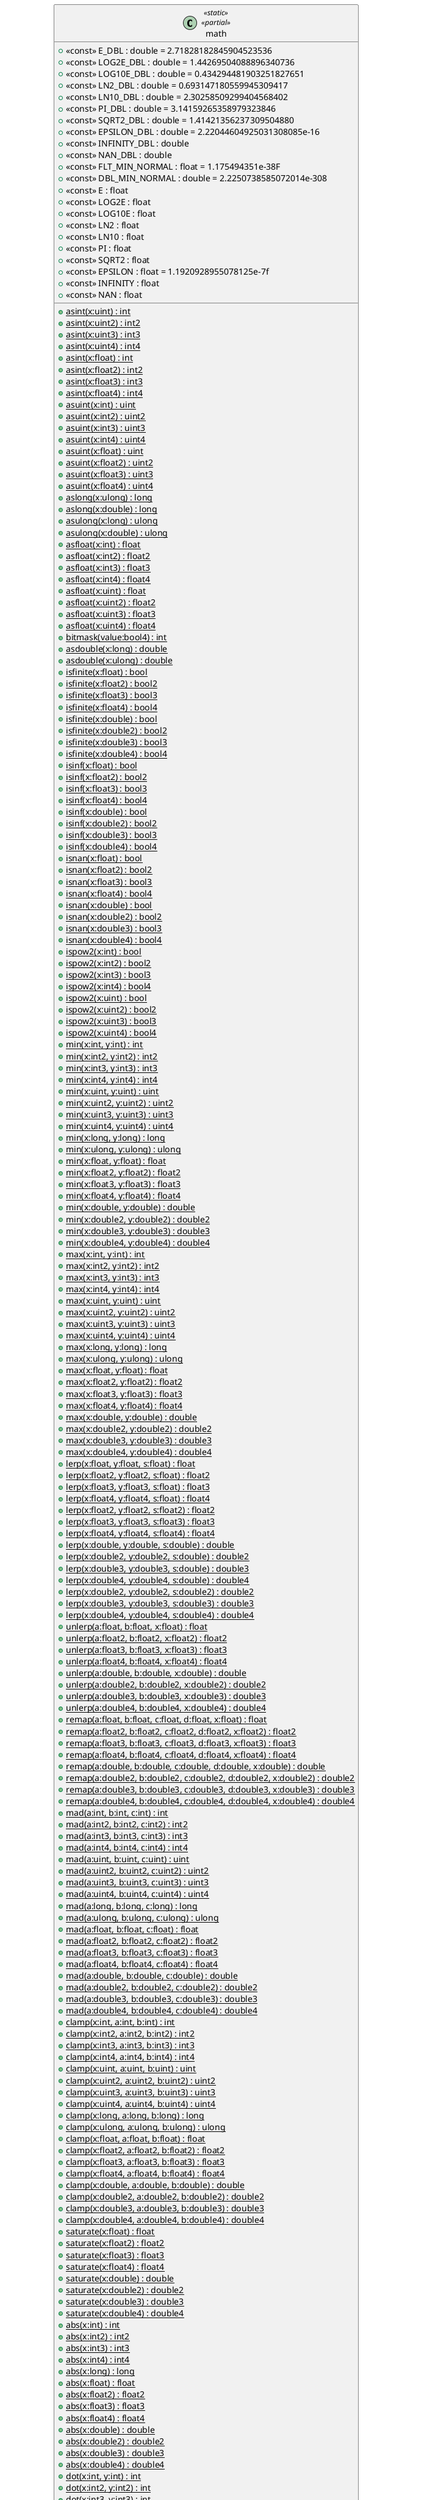 @startuml
class math <<static>> <<partial>> {
    + <<const>> E_DBL : double = 2.71828182845904523536
    + <<const>> LOG2E_DBL : double = 1.44269504088896340736
    + <<const>> LOG10E_DBL : double = 0.434294481903251827651
    + <<const>> LN2_DBL : double = 0.693147180559945309417
    + <<const>> LN10_DBL : double = 2.30258509299404568402
    + <<const>> PI_DBL : double = 3.14159265358979323846
    + <<const>> SQRT2_DBL : double = 1.41421356237309504880
    + <<const>> EPSILON_DBL : double = 2.22044604925031308085e-16
    + <<const>> INFINITY_DBL : double
    + <<const>> NAN_DBL : double
    + <<const>> FLT_MIN_NORMAL : float = 1.175494351e-38F
    + <<const>> DBL_MIN_NORMAL : double = 2.2250738585072014e-308
    + <<const>> E : float
    + <<const>> LOG2E : float
    + <<const>> LOG10E : float
    + <<const>> LN2 : float
    + <<const>> LN10 : float
    + <<const>> PI : float
    + <<const>> SQRT2 : float
    + <<const>> EPSILON : float = 1.1920928955078125e-7f
    + <<const>> INFINITY : float
    + <<const>> NAN : float
    + {static} asint(x:uint) : int
    + {static} asint(x:uint2) : int2
    + {static} asint(x:uint3) : int3
    + {static} asint(x:uint4) : int4
    + {static} asint(x:float) : int
    + {static} asint(x:float2) : int2
    + {static} asint(x:float3) : int3
    + {static} asint(x:float4) : int4
    + {static} asuint(x:int) : uint
    + {static} asuint(x:int2) : uint2
    + {static} asuint(x:int3) : uint3
    + {static} asuint(x:int4) : uint4
    + {static} asuint(x:float) : uint
    + {static} asuint(x:float2) : uint2
    + {static} asuint(x:float3) : uint3
    + {static} asuint(x:float4) : uint4
    + {static} aslong(x:ulong) : long
    + {static} aslong(x:double) : long
    + {static} asulong(x:long) : ulong
    + {static} asulong(x:double) : ulong
    + {static} asfloat(x:int) : float
    + {static} asfloat(x:int2) : float2
    + {static} asfloat(x:int3) : float3
    + {static} asfloat(x:int4) : float4
    + {static} asfloat(x:uint) : float
    + {static} asfloat(x:uint2) : float2
    + {static} asfloat(x:uint3) : float3
    + {static} asfloat(x:uint4) : float4
    + {static} bitmask(value:bool4) : int
    + {static} asdouble(x:long) : double
    + {static} asdouble(x:ulong) : double
    + {static} isfinite(x:float) : bool
    + {static} isfinite(x:float2) : bool2
    + {static} isfinite(x:float3) : bool3
    + {static} isfinite(x:float4) : bool4
    + {static} isfinite(x:double) : bool
    + {static} isfinite(x:double2) : bool2
    + {static} isfinite(x:double3) : bool3
    + {static} isfinite(x:double4) : bool4
    + {static} isinf(x:float) : bool
    + {static} isinf(x:float2) : bool2
    + {static} isinf(x:float3) : bool3
    + {static} isinf(x:float4) : bool4
    + {static} isinf(x:double) : bool
    + {static} isinf(x:double2) : bool2
    + {static} isinf(x:double3) : bool3
    + {static} isinf(x:double4) : bool4
    + {static} isnan(x:float) : bool
    + {static} isnan(x:float2) : bool2
    + {static} isnan(x:float3) : bool3
    + {static} isnan(x:float4) : bool4
    + {static} isnan(x:double) : bool
    + {static} isnan(x:double2) : bool2
    + {static} isnan(x:double3) : bool3
    + {static} isnan(x:double4) : bool4
    + {static} ispow2(x:int) : bool
    + {static} ispow2(x:int2) : bool2
    + {static} ispow2(x:int3) : bool3
    + {static} ispow2(x:int4) : bool4
    + {static} ispow2(x:uint) : bool
    + {static} ispow2(x:uint2) : bool2
    + {static} ispow2(x:uint3) : bool3
    + {static} ispow2(x:uint4) : bool4
    + {static} min(x:int, y:int) : int
    + {static} min(x:int2, y:int2) : int2
    + {static} min(x:int3, y:int3) : int3
    + {static} min(x:int4, y:int4) : int4
    + {static} min(x:uint, y:uint) : uint
    + {static} min(x:uint2, y:uint2) : uint2
    + {static} min(x:uint3, y:uint3) : uint3
    + {static} min(x:uint4, y:uint4) : uint4
    + {static} min(x:long, y:long) : long
    + {static} min(x:ulong, y:ulong) : ulong
    + {static} min(x:float, y:float) : float
    + {static} min(x:float2, y:float2) : float2
    + {static} min(x:float3, y:float3) : float3
    + {static} min(x:float4, y:float4) : float4
    + {static} min(x:double, y:double) : double
    + {static} min(x:double2, y:double2) : double2
    + {static} min(x:double3, y:double3) : double3
    + {static} min(x:double4, y:double4) : double4
    + {static} max(x:int, y:int) : int
    + {static} max(x:int2, y:int2) : int2
    + {static} max(x:int3, y:int3) : int3
    + {static} max(x:int4, y:int4) : int4
    + {static} max(x:uint, y:uint) : uint
    + {static} max(x:uint2, y:uint2) : uint2
    + {static} max(x:uint3, y:uint3) : uint3
    + {static} max(x:uint4, y:uint4) : uint4
    + {static} max(x:long, y:long) : long
    + {static} max(x:ulong, y:ulong) : ulong
    + {static} max(x:float, y:float) : float
    + {static} max(x:float2, y:float2) : float2
    + {static} max(x:float3, y:float3) : float3
    + {static} max(x:float4, y:float4) : float4
    + {static} max(x:double, y:double) : double
    + {static} max(x:double2, y:double2) : double2
    + {static} max(x:double3, y:double3) : double3
    + {static} max(x:double4, y:double4) : double4
    + {static} lerp(x:float, y:float, s:float) : float
    + {static} lerp(x:float2, y:float2, s:float) : float2
    + {static} lerp(x:float3, y:float3, s:float) : float3
    + {static} lerp(x:float4, y:float4, s:float) : float4
    + {static} lerp(x:float2, y:float2, s:float2) : float2
    + {static} lerp(x:float3, y:float3, s:float3) : float3
    + {static} lerp(x:float4, y:float4, s:float4) : float4
    + {static} lerp(x:double, y:double, s:double) : double
    + {static} lerp(x:double2, y:double2, s:double) : double2
    + {static} lerp(x:double3, y:double3, s:double) : double3
    + {static} lerp(x:double4, y:double4, s:double) : double4
    + {static} lerp(x:double2, y:double2, s:double2) : double2
    + {static} lerp(x:double3, y:double3, s:double3) : double3
    + {static} lerp(x:double4, y:double4, s:double4) : double4
    + {static} unlerp(a:float, b:float, x:float) : float
    + {static} unlerp(a:float2, b:float2, x:float2) : float2
    + {static} unlerp(a:float3, b:float3, x:float3) : float3
    + {static} unlerp(a:float4, b:float4, x:float4) : float4
    + {static} unlerp(a:double, b:double, x:double) : double
    + {static} unlerp(a:double2, b:double2, x:double2) : double2
    + {static} unlerp(a:double3, b:double3, x:double3) : double3
    + {static} unlerp(a:double4, b:double4, x:double4) : double4
    + {static} remap(a:float, b:float, c:float, d:float, x:float) : float
    + {static} remap(a:float2, b:float2, c:float2, d:float2, x:float2) : float2
    + {static} remap(a:float3, b:float3, c:float3, d:float3, x:float3) : float3
    + {static} remap(a:float4, b:float4, c:float4, d:float4, x:float4) : float4
    + {static} remap(a:double, b:double, c:double, d:double, x:double) : double
    + {static} remap(a:double2, b:double2, c:double2, d:double2, x:double2) : double2
    + {static} remap(a:double3, b:double3, c:double3, d:double3, x:double3) : double3
    + {static} remap(a:double4, b:double4, c:double4, d:double4, x:double4) : double4
    + {static} mad(a:int, b:int, c:int) : int
    + {static} mad(a:int2, b:int2, c:int2) : int2
    + {static} mad(a:int3, b:int3, c:int3) : int3
    + {static} mad(a:int4, b:int4, c:int4) : int4
    + {static} mad(a:uint, b:uint, c:uint) : uint
    + {static} mad(a:uint2, b:uint2, c:uint2) : uint2
    + {static} mad(a:uint3, b:uint3, c:uint3) : uint3
    + {static} mad(a:uint4, b:uint4, c:uint4) : uint4
    + {static} mad(a:long, b:long, c:long) : long
    + {static} mad(a:ulong, b:ulong, c:ulong) : ulong
    + {static} mad(a:float, b:float, c:float) : float
    + {static} mad(a:float2, b:float2, c:float2) : float2
    + {static} mad(a:float3, b:float3, c:float3) : float3
    + {static} mad(a:float4, b:float4, c:float4) : float4
    + {static} mad(a:double, b:double, c:double) : double
    + {static} mad(a:double2, b:double2, c:double2) : double2
    + {static} mad(a:double3, b:double3, c:double3) : double3
    + {static} mad(a:double4, b:double4, c:double4) : double4
    + {static} clamp(x:int, a:int, b:int) : int
    + {static} clamp(x:int2, a:int2, b:int2) : int2
    + {static} clamp(x:int3, a:int3, b:int3) : int3
    + {static} clamp(x:int4, a:int4, b:int4) : int4
    + {static} clamp(x:uint, a:uint, b:uint) : uint
    + {static} clamp(x:uint2, a:uint2, b:uint2) : uint2
    + {static} clamp(x:uint3, a:uint3, b:uint3) : uint3
    + {static} clamp(x:uint4, a:uint4, b:uint4) : uint4
    + {static} clamp(x:long, a:long, b:long) : long
    + {static} clamp(x:ulong, a:ulong, b:ulong) : ulong
    + {static} clamp(x:float, a:float, b:float) : float
    + {static} clamp(x:float2, a:float2, b:float2) : float2
    + {static} clamp(x:float3, a:float3, b:float3) : float3
    + {static} clamp(x:float4, a:float4, b:float4) : float4
    + {static} clamp(x:double, a:double, b:double) : double
    + {static} clamp(x:double2, a:double2, b:double2) : double2
    + {static} clamp(x:double3, a:double3, b:double3) : double3
    + {static} clamp(x:double4, a:double4, b:double4) : double4
    + {static} saturate(x:float) : float
    + {static} saturate(x:float2) : float2
    + {static} saturate(x:float3) : float3
    + {static} saturate(x:float4) : float4
    + {static} saturate(x:double) : double
    + {static} saturate(x:double2) : double2
    + {static} saturate(x:double3) : double3
    + {static} saturate(x:double4) : double4
    + {static} abs(x:int) : int
    + {static} abs(x:int2) : int2
    + {static} abs(x:int3) : int3
    + {static} abs(x:int4) : int4
    + {static} abs(x:long) : long
    + {static} abs(x:float) : float
    + {static} abs(x:float2) : float2
    + {static} abs(x:float3) : float3
    + {static} abs(x:float4) : float4
    + {static} abs(x:double) : double
    + {static} abs(x:double2) : double2
    + {static} abs(x:double3) : double3
    + {static} abs(x:double4) : double4
    + {static} dot(x:int, y:int) : int
    + {static} dot(x:int2, y:int2) : int
    + {static} dot(x:int3, y:int3) : int
    + {static} dot(x:int4, y:int4) : int
    + {static} dot(x:uint, y:uint) : uint
    + {static} dot(x:uint2, y:uint2) : uint
    + {static} dot(x:uint3, y:uint3) : uint
    + {static} dot(x:uint4, y:uint4) : uint
    + {static} dot(x:float, y:float) : float
    + {static} dot(x:float2, y:float2) : float
    + {static} dot(x:float3, y:float3) : float
    + {static} dot(x:float4, y:float4) : float
    + {static} dot(x:double, y:double) : double
    + {static} dot(x:double2, y:double2) : double
    + {static} dot(x:double3, y:double3) : double
    + {static} dot(x:double4, y:double4) : double
    + {static} tan(x:float) : float
    + {static} tan(x:float2) : float2
    + {static} tan(x:float3) : float3
    + {static} tan(x:float4) : float4
    + {static} tan(x:double) : double
    + {static} tan(x:double2) : double2
    + {static} tan(x:double3) : double3
    + {static} tan(x:double4) : double4
    + {static} tanh(x:float) : float
    + {static} tanh(x:float2) : float2
    + {static} tanh(x:float3) : float3
    + {static} tanh(x:float4) : float4
    + {static} tanh(x:double) : double
    + {static} tanh(x:double2) : double2
    + {static} tanh(x:double3) : double3
    + {static} tanh(x:double4) : double4
    + {static} atan(x:float) : float
    + {static} atan(x:float2) : float2
    + {static} atan(x:float3) : float3
    + {static} atan(x:float4) : float4
    + {static} atan(x:double) : double
    + {static} atan(x:double2) : double2
    + {static} atan(x:double3) : double3
    + {static} atan(x:double4) : double4
    + {static} atan2(y:float, x:float) : float
    + {static} atan2(y:float2, x:float2) : float2
    + {static} atan2(y:float3, x:float3) : float3
    + {static} atan2(y:float4, x:float4) : float4
    + {static} atan2(y:double, x:double) : double
    + {static} atan2(y:double2, x:double2) : double2
    + {static} atan2(y:double3, x:double3) : double3
    + {static} atan2(y:double4, x:double4) : double4
    + {static} cos(x:float) : float
    + {static} cos(x:float2) : float2
    + {static} cos(x:float3) : float3
    + {static} cos(x:float4) : float4
    + {static} cos(x:double) : double
    + {static} cos(x:double2) : double2
    + {static} cos(x:double3) : double3
    + {static} cos(x:double4) : double4
    + {static} cosh(x:float) : float
    + {static} cosh(x:float2) : float2
    + {static} cosh(x:float3) : float3
    + {static} cosh(x:float4) : float4
    + {static} cosh(x:double) : double
    + {static} cosh(x:double2) : double2
    + {static} cosh(x:double3) : double3
    + {static} cosh(x:double4) : double4
    + {static} acos(x:float) : float
    + {static} acos(x:float2) : float2
    + {static} acos(x:float3) : float3
    + {static} acos(x:float4) : float4
    + {static} acos(x:double) : double
    + {static} acos(x:double2) : double2
    + {static} acos(x:double3) : double3
    + {static} acos(x:double4) : double4
    + {static} sin(x:float) : float
    + {static} sin(x:float2) : float2
    + {static} sin(x:float3) : float3
    + {static} sin(x:float4) : float4
    + {static} sin(x:double) : double
    + {static} sin(x:double2) : double2
    + {static} sin(x:double3) : double3
    + {static} sin(x:double4) : double4
    + {static} sinh(x:float) : float
    + {static} sinh(x:float2) : float2
    + {static} sinh(x:float3) : float3
    + {static} sinh(x:float4) : float4
    + {static} sinh(x:double) : double
    + {static} sinh(x:double2) : double2
    + {static} sinh(x:double3) : double3
    + {static} sinh(x:double4) : double4
    + {static} asin(x:float) : float
    + {static} asin(x:float2) : float2
    + {static} asin(x:float3) : float3
    + {static} asin(x:float4) : float4
    + {static} asin(x:double) : double
    + {static} asin(x:double2) : double2
    + {static} asin(x:double3) : double3
    + {static} asin(x:double4) : double4
    + {static} floor(x:float) : float
    + {static} floor(x:float2) : float2
    + {static} floor(x:float3) : float3
    + {static} floor(x:float4) : float4
    + {static} floor(x:double) : double
    + {static} floor(x:double2) : double2
    + {static} floor(x:double3) : double3
    + {static} floor(x:double4) : double4
    + {static} ceil(x:float) : float
    + {static} ceil(x:float2) : float2
    + {static} ceil(x:float3) : float3
    + {static} ceil(x:float4) : float4
    + {static} ceil(x:double) : double
    + {static} ceil(x:double2) : double2
    + {static} ceil(x:double3) : double3
    + {static} ceil(x:double4) : double4
    + {static} round(x:float) : float
    + {static} round(x:float2) : float2
    + {static} round(x:float3) : float3
    + {static} round(x:float4) : float4
    + {static} round(x:double) : double
    + {static} round(x:double2) : double2
    + {static} round(x:double3) : double3
    + {static} round(x:double4) : double4
    + {static} trunc(x:float) : float
    + {static} trunc(x:float2) : float2
    + {static} trunc(x:float3) : float3
    + {static} trunc(x:float4) : float4
    + {static} trunc(x:double) : double
    + {static} trunc(x:double2) : double2
    + {static} trunc(x:double3) : double3
    + {static} trunc(x:double4) : double4
    + {static} frac(x:float) : float
    + {static} frac(x:float2) : float2
    + {static} frac(x:float3) : float3
    + {static} frac(x:float4) : float4
    + {static} frac(x:double) : double
    + {static} frac(x:double2) : double2
    + {static} frac(x:double3) : double3
    + {static} frac(x:double4) : double4
    + {static} rcp(x:float) : float
    + {static} rcp(x:float2) : float2
    + {static} rcp(x:float3) : float3
    + {static} rcp(x:float4) : float4
    + {static} rcp(x:double) : double
    + {static} rcp(x:double2) : double2
    + {static} rcp(x:double3) : double3
    + {static} rcp(x:double4) : double4
    + {static} sign(x:float) : float
    + {static} sign(x:float2) : float2
    + {static} sign(x:float3) : float3
    + {static} sign(x:float4) : float4
    + {static} sign(x:double) : double
    + {static} sign(x:double2) : double2
    + {static} sign(x:double3) : double3
    + {static} sign(x:double4) : double4
    + {static} pow(x:float, y:float) : float
    + {static} pow(x:float2, y:float2) : float2
    + {static} pow(x:float3, y:float3) : float3
    + {static} pow(x:float4, y:float4) : float4
    + {static} pow(x:double, y:double) : double
    + {static} pow(x:double2, y:double2) : double2
    + {static} pow(x:double3, y:double3) : double3
    + {static} pow(x:double4, y:double4) : double4
    + {static} exp(x:float) : float
    + {static} exp(x:float2) : float2
    + {static} exp(x:float3) : float3
    + {static} exp(x:float4) : float4
    + {static} exp(x:double) : double
    + {static} exp(x:double2) : double2
    + {static} exp(x:double3) : double3
    + {static} exp(x:double4) : double4
    + {static} exp2(x:float) : float
    + {static} exp2(x:float2) : float2
    + {static} exp2(x:float3) : float3
    + {static} exp2(x:float4) : float4
    + {static} exp2(x:double) : double
    + {static} exp2(x:double2) : double2
    + {static} exp2(x:double3) : double3
    + {static} exp2(x:double4) : double4
    + {static} exp10(x:float) : float
    + {static} exp10(x:float2) : float2
    + {static} exp10(x:float3) : float3
    + {static} exp10(x:float4) : float4
    + {static} exp10(x:double) : double
    + {static} exp10(x:double2) : double2
    + {static} exp10(x:double3) : double3
    + {static} exp10(x:double4) : double4
    + {static} log(x:float) : float
    + {static} log(x:float2) : float2
    + {static} log(x:float3) : float3
    + {static} log(x:float4) : float4
    + {static} log(x:double) : double
    + {static} log(x:double2) : double2
    + {static} log(x:double3) : double3
    + {static} log(x:double4) : double4
    + {static} log2(x:float) : float
    + {static} log2(x:float2) : float2
    + {static} log2(x:float3) : float3
    + {static} log2(x:float4) : float4
    + {static} log2(x:double) : double
    + {static} log2(x:double2) : double2
    + {static} log2(x:double3) : double3
    + {static} log2(x:double4) : double4
    + {static} log10(x:float) : float
    + {static} log10(x:float2) : float2
    + {static} log10(x:float3) : float3
    + {static} log10(x:float4) : float4
    + {static} log10(x:double) : double
    + {static} log10(x:double2) : double2
    + {static} log10(x:double3) : double3
    + {static} log10(x:double4) : double4
    + {static} fmod(x:float, y:float) : float
    + {static} fmod(x:float2, y:float2) : float2
    + {static} fmod(x:float3, y:float3) : float3
    + {static} fmod(x:float4, y:float4) : float4
    + {static} fmod(x:double, y:double) : double
    + {static} fmod(x:double2, y:double2) : double2
    + {static} fmod(x:double3, y:double3) : double3
    + {static} fmod(x:double4, y:double4) : double4
    + {static} modf(x:float, i:float) : float
    + {static} modf(x:float2, i:float2) : float2
    + {static} modf(x:float3, i:float3) : float3
    + {static} modf(x:float4, i:float4) : float4
    + {static} modf(x:double, i:double) : double
    + {static} modf(x:double2, i:double2) : double2
    + {static} modf(x:double3, i:double3) : double3
    + {static} modf(x:double4, i:double4) : double4
    + {static} sqrt(x:float) : float
    + {static} sqrt(x:float2) : float2
    + {static} sqrt(x:float3) : float3
    + {static} sqrt(x:float4) : float4
    + {static} sqrt(x:double) : double
    + {static} sqrt(x:double2) : double2
    + {static} sqrt(x:double3) : double3
    + {static} sqrt(x:double4) : double4
    + {static} rsqrt(x:float) : float
    + {static} rsqrt(x:float2) : float2
    + {static} rsqrt(x:float3) : float3
    + {static} rsqrt(x:float4) : float4
    + {static} rsqrt(x:double) : double
    + {static} rsqrt(x:double2) : double2
    + {static} rsqrt(x:double3) : double3
    + {static} rsqrt(x:double4) : double4
    + {static} normalize(x:float2) : float2
    + {static} normalize(x:float3) : float3
    + {static} normalize(x:float4) : float4
    + {static} normalize(x:double2) : double2
    + {static} normalize(x:double3) : double3
    + {static} normalize(x:double4) : double4
    {static} + normalizesafe(x:float2, defaultvalue:float2) : float2
    {static} + normalizesafe(x:float3, defaultvalue:float3) : float3
    {static} + normalizesafe(x:float4, defaultvalue:float4) : float4
    {static} + normalizesafe(x:double2, defaultvalue:double2) : double2
    {static} + normalizesafe(x:double3, defaultvalue:double3) : double3
    {static} + normalizesafe(x:double4, defaultvalue:double4) : double4
    + {static} length(x:float) : float
    + {static} length(x:float2) : float
    + {static} length(x:float3) : float
    + {static} length(x:float4) : float
    + {static} length(x:double) : double
    + {static} length(x:double2) : double
    + {static} length(x:double3) : double
    + {static} length(x:double4) : double
    + {static} lengthsq(x:float) : float
    + {static} lengthsq(x:float2) : float
    + {static} lengthsq(x:float3) : float
    + {static} lengthsq(x:float4) : float
    + {static} lengthsq(x:double) : double
    + {static} lengthsq(x:double2) : double
    + {static} lengthsq(x:double3) : double
    + {static} lengthsq(x:double4) : double
    + {static} distance(x:float, y:float) : float
    + {static} distance(x:float2, y:float2) : float
    + {static} distance(x:float3, y:float3) : float
    + {static} distance(x:float4, y:float4) : float
    + {static} distance(x:double, y:double) : double
    + {static} distance(x:double2, y:double2) : double
    + {static} distance(x:double3, y:double3) : double
    + {static} distance(x:double4, y:double4) : double
    + {static} distancesq(x:float, y:float) : float
    + {static} distancesq(x:float2, y:float2) : float
    + {static} distancesq(x:float3, y:float3) : float
    + {static} distancesq(x:float4, y:float4) : float
    + {static} distancesq(x:double, y:double) : double
    + {static} distancesq(x:double2, y:double2) : double
    + {static} distancesq(x:double3, y:double3) : double
    + {static} distancesq(x:double4, y:double4) : double
    + {static} cross(x:float3, y:float3) : float3
    + {static} cross(x:double3, y:double3) : double3
    + {static} smoothstep(a:float, b:float, x:float) : float
    + {static} smoothstep(a:float2, b:float2, x:float2) : float2
    + {static} smoothstep(a:float3, b:float3, x:float3) : float3
    + {static} smoothstep(a:float4, b:float4, x:float4) : float4
    + {static} smoothstep(a:double, b:double, x:double) : double
    + {static} smoothstep(a:double2, b:double2, x:double2) : double2
    + {static} smoothstep(a:double3, b:double3, x:double3) : double3
    + {static} smoothstep(a:double4, b:double4, x:double4) : double4
    + {static} any(x:bool2) : bool
    + {static} any(x:bool3) : bool
    + {static} any(x:bool4) : bool
    + {static} any(x:int2) : bool
    + {static} any(x:int3) : bool
    + {static} any(x:int4) : bool
    + {static} any(x:uint2) : bool
    + {static} any(x:uint3) : bool
    + {static} any(x:uint4) : bool
    + {static} any(x:float2) : bool
    + {static} any(x:float3) : bool
    + {static} any(x:float4) : bool
    + {static} any(x:double2) : bool
    + {static} any(x:double3) : bool
    + {static} any(x:double4) : bool
    + {static} all(x:bool2) : bool
    + {static} all(x:bool3) : bool
    + {static} all(x:bool4) : bool
    + {static} all(x:int2) : bool
    + {static} all(x:int3) : bool
    + {static} all(x:int4) : bool
    + {static} all(x:uint2) : bool
    + {static} all(x:uint3) : bool
    + {static} all(x:uint4) : bool
    + {static} all(x:float2) : bool
    + {static} all(x:float3) : bool
    + {static} all(x:float4) : bool
    + {static} all(x:double2) : bool
    + {static} all(x:double3) : bool
    + {static} all(x:double4) : bool
    + {static} select(a:int, b:int, c:bool) : int
    + {static} select(a:int2, b:int2, c:bool) : int2
    + {static} select(a:int3, b:int3, c:bool) : int3
    + {static} select(a:int4, b:int4, c:bool) : int4
    + {static} select(a:int2, b:int2, c:bool2) : int2
    + {static} select(a:int3, b:int3, c:bool3) : int3
    + {static} select(a:int4, b:int4, c:bool4) : int4
    + {static} select(a:uint, b:uint, c:bool) : uint
    + {static} select(a:uint2, b:uint2, c:bool) : uint2
    + {static} select(a:uint3, b:uint3, c:bool) : uint3
    + {static} select(a:uint4, b:uint4, c:bool) : uint4
    + {static} select(a:uint2, b:uint2, c:bool2) : uint2
    + {static} select(a:uint3, b:uint3, c:bool3) : uint3
    + {static} select(a:uint4, b:uint4, c:bool4) : uint4
    + {static} select(a:long, b:long, c:bool) : long
    + {static} select(a:ulong, b:ulong, c:bool) : ulong
    + {static} select(a:float, b:float, c:bool) : float
    + {static} select(a:float2, b:float2, c:bool) : float2
    + {static} select(a:float3, b:float3, c:bool) : float3
    + {static} select(a:float4, b:float4, c:bool) : float4
    + {static} select(a:float2, b:float2, c:bool2) : float2
    + {static} select(a:float3, b:float3, c:bool3) : float3
    + {static} select(a:float4, b:float4, c:bool4) : float4
    + {static} select(a:double, b:double, c:bool) : double
    + {static} select(a:double2, b:double2, c:bool) : double2
    + {static} select(a:double3, b:double3, c:bool) : double3
    + {static} select(a:double4, b:double4, c:bool) : double4
    + {static} select(a:double2, b:double2, c:bool2) : double2
    + {static} select(a:double3, b:double3, c:bool3) : double3
    + {static} select(a:double4, b:double4, c:bool4) : double4
    + {static} step(y:float, x:float) : float
    + {static} step(y:float2, x:float2) : float2
    + {static} step(y:float3, x:float3) : float3
    + {static} step(y:float4, x:float4) : float4
    + {static} step(y:double, x:double) : double
    + {static} step(y:double2, x:double2) : double2
    + {static} step(y:double3, x:double3) : double3
    + {static} step(y:double4, x:double4) : double4
    + {static} reflect(i:float2, n:float2) : float2
    + {static} reflect(i:float3, n:float3) : float3
    + {static} reflect(i:float4, n:float4) : float4
    + {static} reflect(i:double2, n:double2) : double2
    + {static} reflect(i:double3, n:double3) : double3
    + {static} reflect(i:double4, n:double4) : double4
    + {static} refract(i:float2, n:float2, eta:float) : float2
    + {static} refract(i:float3, n:float3, eta:float) : float3
    + {static} refract(i:float4, n:float4, eta:float) : float4
    + {static} refract(i:double2, n:double2, eta:double) : double2
    + {static} refract(i:double3, n:double3, eta:double) : double3
    + {static} refract(i:double4, n:double4, eta:double) : double4
    + {static} project(a:float2, b:float2) : float2
    + {static} project(a:float3, b:float3) : float3
    + {static} project(a:float4, b:float4) : float4
    + {static} projectsafe(a:float2, b:float2, defaultValue:float2) : float2
    + {static} projectsafe(a:float3, b:float3, defaultValue:float3) : float3
    + {static} projectsafe(a:float4, b:float4, defaultValue:float4) : float4
    + {static} project(a:double2, b:double2) : double2
    + {static} project(a:double3, b:double3) : double3
    + {static} project(a:double4, b:double4) : double4
    + {static} projectsafe(a:double2, b:double2, defaultValue:double2) : double2
    + {static} projectsafe(a:double3, b:double3, defaultValue:double3) : double3
    + {static} projectsafe(a:double4, b:double4, defaultValue:double4) : double4
    + {static} faceforward(n:float2, i:float2, ng:float2) : float2
    + {static} faceforward(n:float3, i:float3, ng:float3) : float3
    + {static} faceforward(n:float4, i:float4, ng:float4) : float4
    + {static} faceforward(n:double2, i:double2, ng:double2) : double2
    + {static} faceforward(n:double3, i:double3, ng:double3) : double3
    + {static} faceforward(n:double4, i:double4, ng:double4) : double4
    + {static} sincos(x:float, s:float, c:float) : void
    + {static} sincos(x:float2, s:float2, c:float2) : void
    + {static} sincos(x:float3, s:float3, c:float3) : void
    + {static} sincos(x:float4, s:float4, c:float4) : void
    + {static} sincos(x:double, s:double, c:double) : void
    + {static} sincos(x:double2, s:double2, c:double2) : void
    + {static} sincos(x:double3, s:double3, c:double3) : void
    + {static} sincos(x:double4, s:double4, c:double4) : void
    + {static} countbits(x:int) : int
    + {static} countbits(x:int2) : int2
    + {static} countbits(x:int3) : int3
    + {static} countbits(x:int4) : int4
    + {static} countbits(x:uint) : int
    + {static} countbits(x:uint2) : int2
    + {static} countbits(x:uint3) : int3
    + {static} countbits(x:uint4) : int4
    + {static} countbits(x:ulong) : int
    + {static} countbits(x:long) : int
    + {static} lzcnt(x:int) : int
    + {static} lzcnt(x:int2) : int2
    + {static} lzcnt(x:int3) : int3
    + {static} lzcnt(x:int4) : int4
    + {static} lzcnt(x:uint) : int
    + {static} lzcnt(x:uint2) : int2
    + {static} lzcnt(x:uint3) : int3
    + {static} lzcnt(x:uint4) : int4
    + {static} lzcnt(x:long) : int
    + {static} lzcnt(x:ulong) : int
    + {static} tzcnt(x:int) : int
    + {static} tzcnt(x:int2) : int2
    + {static} tzcnt(x:int3) : int3
    + {static} tzcnt(x:int4) : int4
    + {static} tzcnt(x:uint) : int
    + {static} tzcnt(x:uint2) : int2
    + {static} tzcnt(x:uint3) : int3
    + {static} tzcnt(x:uint4) : int4
    + {static} tzcnt(x:long) : int
    + {static} tzcnt(x:ulong) : int
    + {static} reversebits(x:int) : int
    + {static} reversebits(x:int2) : int2
    + {static} reversebits(x:int3) : int3
    + {static} reversebits(x:int4) : int4
    + {static} reversebits(x:uint) : uint
    + {static} reversebits(x:uint2) : uint2
    + {static} reversebits(x:uint3) : uint3
    + {static} reversebits(x:uint4) : uint4
    + {static} reversebits(x:long) : long
    + {static} reversebits(x:ulong) : ulong
    + {static} rol(x:int, n:int) : int
    + {static} rol(x:int2, n:int) : int2
    + {static} rol(x:int3, n:int) : int3
    + {static} rol(x:int4, n:int) : int4
    + {static} rol(x:uint, n:int) : uint
    + {static} rol(x:uint2, n:int) : uint2
    + {static} rol(x:uint3, n:int) : uint3
    + {static} rol(x:uint4, n:int) : uint4
    + {static} rol(x:long, n:int) : long
    + {static} rol(x:ulong, n:int) : ulong
    + {static} ror(x:int, n:int) : int
    + {static} ror(x:int2, n:int) : int2
    + {static} ror(x:int3, n:int) : int3
    + {static} ror(x:int4, n:int) : int4
    + {static} ror(x:uint, n:int) : uint
    + {static} ror(x:uint2, n:int) : uint2
    + {static} ror(x:uint3, n:int) : uint3
    + {static} ror(x:uint4, n:int) : uint4
    + {static} ror(x:long, n:int) : long
    + {static} ror(x:ulong, n:int) : ulong
    + {static} ceilpow2(x:int) : int
    + {static} ceilpow2(x:int2) : int2
    + {static} ceilpow2(x:int3) : int3
    + {static} ceilpow2(x:int4) : int4
    + {static} ceilpow2(x:uint) : uint
    + {static} ceilpow2(x:uint2) : uint2
    + {static} ceilpow2(x:uint3) : uint3
    + {static} ceilpow2(x:uint4) : uint4
    + {static} ceilpow2(x:long) : long
    + {static} ceilpow2(x:ulong) : ulong
    + {static} ceillog2(x:int) : int
    + {static} ceillog2(x:int2) : int2
    + {static} ceillog2(x:int3) : int3
    + {static} ceillog2(x:int4) : int4
    + {static} ceillog2(x:uint) : int
    + {static} ceillog2(x:uint2) : int2
    + {static} ceillog2(x:uint3) : int3
    + {static} ceillog2(x:uint4) : int4
    + {static} floorlog2(x:int) : int
    + {static} floorlog2(x:int2) : int2
    + {static} floorlog2(x:int3) : int3
    + {static} floorlog2(x:int4) : int4
    + {static} floorlog2(x:uint) : int
    + {static} floorlog2(x:uint2) : int2
    + {static} floorlog2(x:uint3) : int3
    + {static} floorlog2(x:uint4) : int4
    + {static} radians(x:float) : float
    + {static} radians(x:float2) : float2
    + {static} radians(x:float3) : float3
    + {static} radians(x:float4) : float4
    + {static} radians(x:double) : double
    + {static} radians(x:double2) : double2
    + {static} radians(x:double3) : double3
    + {static} radians(x:double4) : double4
    + {static} degrees(x:float) : float
    + {static} degrees(x:float2) : float2
    + {static} degrees(x:float3) : float3
    + {static} degrees(x:float4) : float4
    + {static} degrees(x:double) : double
    + {static} degrees(x:double2) : double2
    + {static} degrees(x:double3) : double3
    + {static} degrees(x:double4) : double4
    + {static} cmin(x:int2) : int
    + {static} cmin(x:int3) : int
    + {static} cmin(x:int4) : int
    + {static} cmin(x:uint2) : uint
    + {static} cmin(x:uint3) : uint
    + {static} cmin(x:uint4) : uint
    + {static} cmin(x:float2) : float
    + {static} cmin(x:float3) : float
    + {static} cmin(x:float4) : float
    + {static} cmin(x:double2) : double
    + {static} cmin(x:double3) : double
    + {static} cmin(x:double4) : double
    + {static} cmax(x:int2) : int
    + {static} cmax(x:int3) : int
    + {static} cmax(x:int4) : int
    + {static} cmax(x:uint2) : uint
    + {static} cmax(x:uint3) : uint
    + {static} cmax(x:uint4) : uint
    + {static} cmax(x:float2) : float
    + {static} cmax(x:float3) : float
    + {static} cmax(x:float4) : float
    + {static} cmax(x:double2) : double
    + {static} cmax(x:double3) : double
    + {static} cmax(x:double4) : double
    + {static} csum(x:int2) : int
    + {static} csum(x:int3) : int
    + {static} csum(x:int4) : int
    + {static} csum(x:uint2) : uint
    + {static} csum(x:uint3) : uint
    + {static} csum(x:uint4) : uint
    + {static} csum(x:float2) : float
    + {static} csum(x:float3) : float
    + {static} csum(x:float4) : float
    + {static} csum(x:double2) : double
    + {static} csum(x:double3) : double
    + {static} csum(x:double4) : double
    + {static} <<unsafe>> compress(output:int*, index:int, val:int4, mask:bool4) : int
    + {static} <<unsafe>> compress(output:uint*, index:int, val:uint4, mask:bool4) : int
    + {static} <<unsafe>> compress(output:float*, index:int, val:float4, mask:bool4) : int
    + {static} f16tof32(x:uint) : float
    + {static} f16tof32(x:uint2) : float2
    + {static} f16tof32(x:uint3) : float3
    + {static} f16tof32(x:uint4) : float4
    + {static} f32tof16(x:float) : uint
    + {static} f32tof16(x:float2) : uint2
    + {static} f32tof16(x:float3) : uint3
    + {static} f32tof16(x:float4) : uint4
    + {static} <<unsafe>> hash(pBuffer:void*, numBytes:int, seed:uint) : uint
    + {static} up() : float3
    + {static} down() : float3
    + {static} forward() : float3
    + {static} back() : float3
    + {static} left() : float3
    + {static} right() : float3
}
enum RotationOrder {
    XYZ,
    XZY,
    YXZ,
    YZX,
    ZXY,
    ZYX,
    Default= ZXY,
}
enum ShuffleComponent {
    LeftX,
    LeftY,
    LeftZ,
    LeftW,
    RightX,
    RightY,
    RightZ,
    RightW,
}
struct IntFloatUnion {
    + intValue : int
    + floatValue : float
}
struct LongDoubleUnion {
    + longValue : long
    + doubleValue : double
}
math +-- RotationOrder
math +-- ShuffleComponent
math +-- IntFloatUnion
math +-- LongDoubleUnion
@enduml
